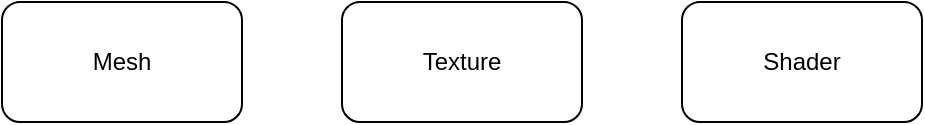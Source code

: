 <mxfile version="22.1.2" type="device">
  <diagram name="Page-1" id="QFmyxd1wYI8iR4df56ia">
    <mxGraphModel dx="757" dy="599" grid="1" gridSize="10" guides="1" tooltips="1" connect="1" arrows="1" fold="1" page="1" pageScale="1" pageWidth="1920" pageHeight="1200" math="0" shadow="0">
      <root>
        <mxCell id="0" />
        <mxCell id="1" parent="0" />
        <mxCell id="j9NCMhYObavoaHL1Qv4N-1" value="Mesh" style="rounded=1;whiteSpace=wrap;html=1;" vertex="1" parent="1">
          <mxGeometry x="250" y="420" width="120" height="60" as="geometry" />
        </mxCell>
        <mxCell id="j9NCMhYObavoaHL1Qv4N-2" value="Texture" style="rounded=1;whiteSpace=wrap;html=1;" vertex="1" parent="1">
          <mxGeometry x="420" y="420" width="120" height="60" as="geometry" />
        </mxCell>
        <mxCell id="j9NCMhYObavoaHL1Qv4N-3" value="Shader" style="rounded=1;whiteSpace=wrap;html=1;" vertex="1" parent="1">
          <mxGeometry x="590" y="420" width="120" height="60" as="geometry" />
        </mxCell>
      </root>
    </mxGraphModel>
  </diagram>
</mxfile>
